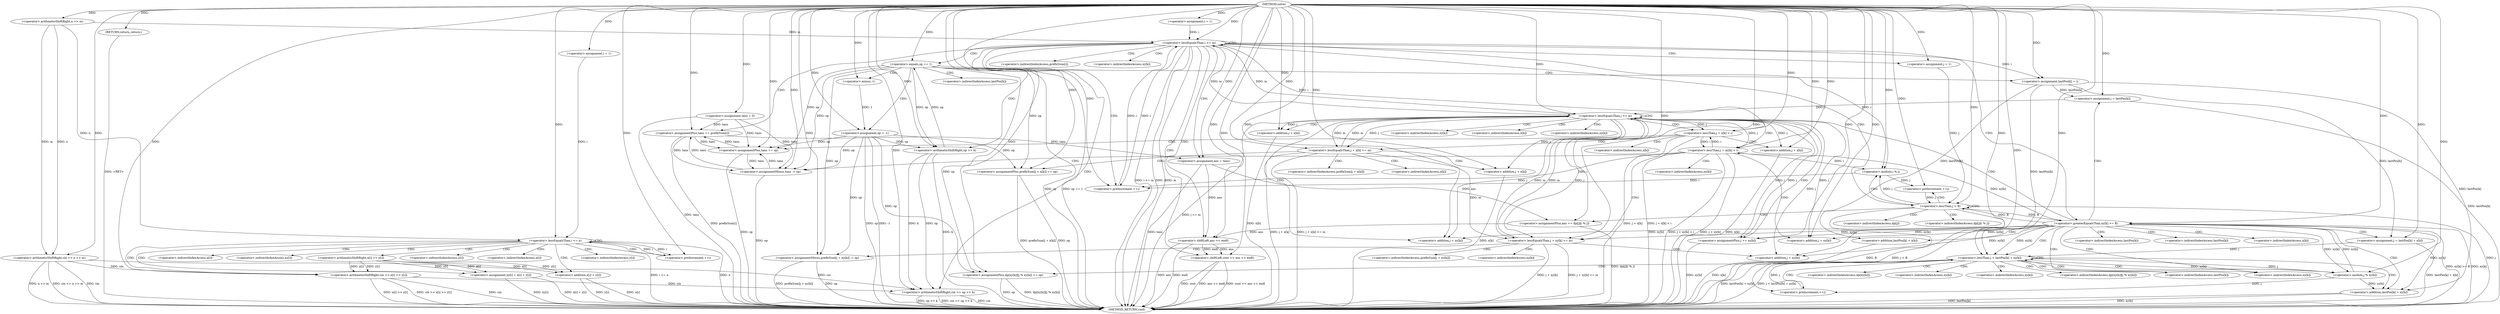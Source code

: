 digraph "solve" {  
"1000171" [label = "(METHOD,solve)" ]
"1000399" [label = "(METHOD_RETURN,void)" ]
"1000175" [label = "(<operator>.arithmeticShiftRight,cin >> n >> m)" ]
"1000212" [label = "(<operator>.assignment,tans = 0)" ]
"1000398" [label = "(RETURN,return;,return;)" ]
"1000182" [label = "(<operator>.assignment,i = 1)" ]
"1000185" [label = "(<operator>.lessEqualsThan,i <= n)" ]
"1000188" [label = "(<operator>.preIncrement,++i)" ]
"1000217" [label = "(<operator>.assignment,i = 1)" ]
"1000220" [label = "(<operator>.lessEqualsThan,i <= m)" ]
"1000223" [label = "(<operator>.preIncrement,++i)" ]
"1000177" [label = "(<operator>.arithmeticShiftRight,n >> m)" ]
"1000191" [label = "(<operator>.arithmeticShiftRight,cin >> x[i] >> y[i])" ]
"1000200" [label = "(<operator>.assignment,xy[i] = x[i] + y[i])" ]
"1000228" [label = "(<operator>.arithmeticShiftRight,cin >> op >> k)" ]
"1000365" [label = "(<operator>.assignmentPlus,tans += prefixSum[i])" ]
"1000371" [label = "(<operator>.assignment,ans = tans)" ]
"1000393" [label = "(<operator>.shiftLeft,cout << ans << endl)" ]
"1000234" [label = "(<operator>.equals,op == 1)" ]
"1000237" [label = "(<operator>.assignment,lastPos[k] = i)" ]
"1000248" [label = "(<operator>.greaterEqualsThan,xy[k] >= B)" ]
"1000376" [label = "(<operator>.assignment,j = 1)" ]
"1000379" [label = "(<operator>.lessThan,j < B)" ]
"1000382" [label = "(<operator>.preIncrement,++j)" ]
"1000384" [label = "(<operator>.assignmentPlus,ans += dp[j][i % j])" ]
"1000193" [label = "(<operator>.arithmeticShiftRight,x[i] >> y[i])" ]
"1000204" [label = "(<operator>.addition,x[i] + y[i])" ]
"1000230" [label = "(<operator>.arithmeticShiftRight,op >> k)" ]
"1000243" [label = "(<operator>.assignment,op = -1)" ]
"1000395" [label = "(<operator>.shiftLeft,ans << endl)" ]
"1000256" [label = "(<operator>.assignment,j = lastPos[k])" ]
"1000261" [label = "(<operator>.lessEqualsThan,j <= m)" ]
"1000264" [label = "(<operator>.assignmentPlus,j += xy[k])" ]
"1000245" [label = "(<operator>.minus,-1)" ]
"1000332" [label = "(<operator>.assignment,j = lastPos[k] + x[k])" ]
"1000341" [label = "(<operator>.lessThan,j < lastPos[k] + xy[k])" ]
"1000350" [label = "(<operator>.preIncrement,++j)" ]
"1000352" [label = "(<operator>.assignmentPlus,dp[xy[k]][j % xy[k]] += op)" ]
"1000390" [label = "(<operator>.modulo,i % j)" ]
"1000271" [label = "(<operator>.lessThan,j + x[k] < i)" ]
"1000278" [label = "(<operator>.assignmentPlus,tans += op)" ]
"1000300" [label = "(<operator>.lessThan,j + xy[k] < i)" ]
"1000307" [label = "(<operator>.assignmentMinus,tans -= op)" ]
"1000334" [label = "(<operator>.addition,lastPos[k] + x[k])" ]
"1000343" [label = "(<operator>.addition,lastPos[k] + xy[k])" ]
"1000272" [label = "(<operator>.addition,j + x[k])" ]
"1000283" [label = "(<operator>.lessEqualsThan,j + x[k] <= m)" ]
"1000290" [label = "(<operator>.assignmentPlus,prefixSum[j + x[k]] += op)" ]
"1000301" [label = "(<operator>.addition,j + xy[k])" ]
"1000312" [label = "(<operator>.lessEqualsThan,j + xy[k] <= m)" ]
"1000319" [label = "(<operator>.assignmentMinus,prefixSum[j + xy[k]] -= op)" ]
"1000359" [label = "(<operator>.modulo,j % xy[k])" ]
"1000284" [label = "(<operator>.addition,j + x[k])" ]
"1000313" [label = "(<operator>.addition,j + xy[k])" ]
"1000293" [label = "(<operator>.addition,j + x[k])" ]
"1000322" [label = "(<operator>.addition,j + xy[k])" ]
"1000201" [label = "(<operator>.indirectIndexAccess,xy[i])" ]
"1000367" [label = "(<operator>.indirectIndexAccess,prefixSum[i])" ]
"1000194" [label = "(<operator>.indirectIndexAccess,x[i])" ]
"1000197" [label = "(<operator>.indirectIndexAccess,y[i])" ]
"1000205" [label = "(<operator>.indirectIndexAccess,x[i])" ]
"1000208" [label = "(<operator>.indirectIndexAccess,y[i])" ]
"1000238" [label = "(<operator>.indirectIndexAccess,lastPos[k])" ]
"1000249" [label = "(<operator>.indirectIndexAccess,xy[k])" ]
"1000386" [label = "(<operator>.indirectIndexAccess,dp[j][i % j])" ]
"1000387" [label = "(<operator>.indirectIndexAccess,dp[j])" ]
"1000258" [label = "(<operator>.indirectIndexAccess,lastPos[k])" ]
"1000266" [label = "(<operator>.indirectIndexAccess,xy[k])" ]
"1000353" [label = "(<operator>.indirectIndexAccess,dp[xy[k]][j % xy[k]])" ]
"1000335" [label = "(<operator>.indirectIndexAccess,lastPos[k])" ]
"1000338" [label = "(<operator>.indirectIndexAccess,x[k])" ]
"1000344" [label = "(<operator>.indirectIndexAccess,lastPos[k])" ]
"1000347" [label = "(<operator>.indirectIndexAccess,xy[k])" ]
"1000354" [label = "(<operator>.indirectIndexAccess,dp[xy[k]])" ]
"1000274" [label = "(<operator>.indirectIndexAccess,x[k])" ]
"1000303" [label = "(<operator>.indirectIndexAccess,xy[k])" ]
"1000356" [label = "(<operator>.indirectIndexAccess,xy[k])" ]
"1000361" [label = "(<operator>.indirectIndexAccess,xy[k])" ]
"1000291" [label = "(<operator>.indirectIndexAccess,prefixSum[j + x[k]])" ]
"1000320" [label = "(<operator>.indirectIndexAccess,prefixSum[j + xy[k]])" ]
"1000286" [label = "(<operator>.indirectIndexAccess,x[k])" ]
"1000315" [label = "(<operator>.indirectIndexAccess,xy[k])" ]
"1000295" [label = "(<operator>.indirectIndexAccess,x[k])" ]
"1000324" [label = "(<operator>.indirectIndexAccess,xy[k])" ]
  "1000398" -> "1000399"  [ label = "DDG: <RET>"] 
  "1000175" -> "1000399"  [ label = "DDG: cin"] 
  "1000175" -> "1000399"  [ label = "DDG: n >> m"] 
  "1000175" -> "1000399"  [ label = "DDG: cin >> n >> m"] 
  "1000185" -> "1000399"  [ label = "DDG: n"] 
  "1000185" -> "1000399"  [ label = "DDG: i <= n"] 
  "1000212" -> "1000399"  [ label = "DDG: tans"] 
  "1000220" -> "1000399"  [ label = "DDG: i"] 
  "1000220" -> "1000399"  [ label = "DDG: m"] 
  "1000220" -> "1000399"  [ label = "DDG: i <= m"] 
  "1000228" -> "1000399"  [ label = "DDG: cin"] 
  "1000230" -> "1000399"  [ label = "DDG: k"] 
  "1000228" -> "1000399"  [ label = "DDG: op >> k"] 
  "1000228" -> "1000399"  [ label = "DDG: cin >> op >> k"] 
  "1000234" -> "1000399"  [ label = "DDG: op"] 
  "1000234" -> "1000399"  [ label = "DDG: op == 1"] 
  "1000243" -> "1000399"  [ label = "DDG: op"] 
  "1000243" -> "1000399"  [ label = "DDG: -1"] 
  "1000248" -> "1000399"  [ label = "DDG: xy[k]"] 
  "1000248" -> "1000399"  [ label = "DDG: xy[k] >= B"] 
  "1000334" -> "1000399"  [ label = "DDG: x[k]"] 
  "1000332" -> "1000399"  [ label = "DDG: lastPos[k] + x[k]"] 
  "1000343" -> "1000399"  [ label = "DDG: lastPos[k]"] 
  "1000343" -> "1000399"  [ label = "DDG: xy[k]"] 
  "1000341" -> "1000399"  [ label = "DDG: lastPos[k] + xy[k]"] 
  "1000341" -> "1000399"  [ label = "DDG: j < lastPos[k] + xy[k]"] 
  "1000352" -> "1000399"  [ label = "DDG: dp[xy[k]][j % xy[k]]"] 
  "1000352" -> "1000399"  [ label = "DDG: op"] 
  "1000256" -> "1000399"  [ label = "DDG: lastPos[k]"] 
  "1000261" -> "1000399"  [ label = "DDG: j <= m"] 
  "1000365" -> "1000399"  [ label = "DDG: prefixSum[i]"] 
  "1000371" -> "1000399"  [ label = "DDG: tans"] 
  "1000379" -> "1000399"  [ label = "DDG: j"] 
  "1000379" -> "1000399"  [ label = "DDG: B"] 
  "1000379" -> "1000399"  [ label = "DDG: j < B"] 
  "1000395" -> "1000399"  [ label = "DDG: ans"] 
  "1000393" -> "1000399"  [ label = "DDG: ans << endl"] 
  "1000393" -> "1000399"  [ label = "DDG: cout << ans << endl"] 
  "1000384" -> "1000399"  [ label = "DDG: dp[j][i % j]"] 
  "1000272" -> "1000399"  [ label = "DDG: x[k]"] 
  "1000271" -> "1000399"  [ label = "DDG: j + x[k]"] 
  "1000271" -> "1000399"  [ label = "DDG: j + x[k] < i"] 
  "1000284" -> "1000399"  [ label = "DDG: x[k]"] 
  "1000283" -> "1000399"  [ label = "DDG: j + x[k]"] 
  "1000283" -> "1000399"  [ label = "DDG: j + x[k] <= m"] 
  "1000293" -> "1000399"  [ label = "DDG: x[k]"] 
  "1000290" -> "1000399"  [ label = "DDG: prefixSum[j + x[k]]"] 
  "1000290" -> "1000399"  [ label = "DDG: op"] 
  "1000278" -> "1000399"  [ label = "DDG: op"] 
  "1000300" -> "1000399"  [ label = "DDG: j + xy[k]"] 
  "1000300" -> "1000399"  [ label = "DDG: j + xy[k] < i"] 
  "1000312" -> "1000399"  [ label = "DDG: j + xy[k]"] 
  "1000312" -> "1000399"  [ label = "DDG: j + xy[k] <= m"] 
  "1000319" -> "1000399"  [ label = "DDG: prefixSum[j + xy[k]]"] 
  "1000319" -> "1000399"  [ label = "DDG: op"] 
  "1000307" -> "1000399"  [ label = "DDG: op"] 
  "1000264" -> "1000399"  [ label = "DDG: xy[k]"] 
  "1000191" -> "1000399"  [ label = "DDG: cin"] 
  "1000191" -> "1000399"  [ label = "DDG: x[i] >> y[i]"] 
  "1000191" -> "1000399"  [ label = "DDG: cin >> x[i] >> y[i]"] 
  "1000200" -> "1000399"  [ label = "DDG: xy[i]"] 
  "1000204" -> "1000399"  [ label = "DDG: x[i]"] 
  "1000204" -> "1000399"  [ label = "DDG: y[i]"] 
  "1000200" -> "1000399"  [ label = "DDG: x[i] + y[i]"] 
  "1000395" -> "1000399"  [ label = "DDG: endl"] 
  "1000393" -> "1000399"  [ label = "DDG: cout"] 
  "1000171" -> "1000212"  [ label = "DDG: "] 
  "1000171" -> "1000398"  [ label = "DDG: "] 
  "1000171" -> "1000175"  [ label = "DDG: "] 
  "1000177" -> "1000175"  [ label = "DDG: m"] 
  "1000177" -> "1000175"  [ label = "DDG: n"] 
  "1000171" -> "1000182"  [ label = "DDG: "] 
  "1000171" -> "1000217"  [ label = "DDG: "] 
  "1000171" -> "1000177"  [ label = "DDG: "] 
  "1000182" -> "1000185"  [ label = "DDG: i"] 
  "1000188" -> "1000185"  [ label = "DDG: i"] 
  "1000171" -> "1000185"  [ label = "DDG: "] 
  "1000177" -> "1000185"  [ label = "DDG: n"] 
  "1000185" -> "1000188"  [ label = "DDG: i"] 
  "1000171" -> "1000188"  [ label = "DDG: "] 
  "1000193" -> "1000200"  [ label = "DDG: y[i]"] 
  "1000193" -> "1000200"  [ label = "DDG: x[i]"] 
  "1000217" -> "1000220"  [ label = "DDG: i"] 
  "1000223" -> "1000220"  [ label = "DDG: i"] 
  "1000171" -> "1000220"  [ label = "DDG: "] 
  "1000177" -> "1000220"  [ label = "DDG: m"] 
  "1000261" -> "1000220"  [ label = "DDG: m"] 
  "1000220" -> "1000223"  [ label = "DDG: i"] 
  "1000390" -> "1000223"  [ label = "DDG: i"] 
  "1000300" -> "1000223"  [ label = "DDG: i"] 
  "1000171" -> "1000223"  [ label = "DDG: "] 
  "1000365" -> "1000371"  [ label = "DDG: tans"] 
  "1000171" -> "1000371"  [ label = "DDG: "] 
  "1000175" -> "1000191"  [ label = "DDG: cin"] 
  "1000171" -> "1000191"  [ label = "DDG: "] 
  "1000193" -> "1000191"  [ label = "DDG: y[i]"] 
  "1000193" -> "1000191"  [ label = "DDG: x[i]"] 
  "1000175" -> "1000228"  [ label = "DDG: cin"] 
  "1000191" -> "1000228"  [ label = "DDG: cin"] 
  "1000171" -> "1000228"  [ label = "DDG: "] 
  "1000230" -> "1000228"  [ label = "DDG: op"] 
  "1000230" -> "1000228"  [ label = "DDG: k"] 
  "1000220" -> "1000237"  [ label = "DDG: i"] 
  "1000171" -> "1000237"  [ label = "DDG: "] 
  "1000212" -> "1000365"  [ label = "DDG: tans"] 
  "1000278" -> "1000365"  [ label = "DDG: tans"] 
  "1000307" -> "1000365"  [ label = "DDG: tans"] 
  "1000171" -> "1000365"  [ label = "DDG: "] 
  "1000171" -> "1000376"  [ label = "DDG: "] 
  "1000171" -> "1000393"  [ label = "DDG: "] 
  "1000395" -> "1000393"  [ label = "DDG: endl"] 
  "1000395" -> "1000393"  [ label = "DDG: ans"] 
  "1000193" -> "1000204"  [ label = "DDG: x[i]"] 
  "1000193" -> "1000204"  [ label = "DDG: y[i]"] 
  "1000234" -> "1000230"  [ label = "DDG: op"] 
  "1000243" -> "1000230"  [ label = "DDG: op"] 
  "1000171" -> "1000230"  [ label = "DDG: "] 
  "1000230" -> "1000234"  [ label = "DDG: op"] 
  "1000171" -> "1000234"  [ label = "DDG: "] 
  "1000245" -> "1000243"  [ label = "DDG: 1"] 
  "1000359" -> "1000248"  [ label = "DDG: xy[k]"] 
  "1000379" -> "1000248"  [ label = "DDG: B"] 
  "1000171" -> "1000248"  [ label = "DDG: "] 
  "1000376" -> "1000379"  [ label = "DDG: j"] 
  "1000382" -> "1000379"  [ label = "DDG: j"] 
  "1000171" -> "1000379"  [ label = "DDG: "] 
  "1000248" -> "1000379"  [ label = "DDG: B"] 
  "1000390" -> "1000382"  [ label = "DDG: j"] 
  "1000171" -> "1000382"  [ label = "DDG: "] 
  "1000371" -> "1000384"  [ label = "DDG: ans"] 
  "1000171" -> "1000384"  [ label = "DDG: "] 
  "1000371" -> "1000395"  [ label = "DDG: ans"] 
  "1000384" -> "1000395"  [ label = "DDG: ans"] 
  "1000171" -> "1000395"  [ label = "DDG: "] 
  "1000171" -> "1000243"  [ label = "DDG: "] 
  "1000237" -> "1000256"  [ label = "DDG: lastPos[k]"] 
  "1000248" -> "1000264"  [ label = "DDG: xy[k]"] 
  "1000171" -> "1000245"  [ label = "DDG: "] 
  "1000171" -> "1000256"  [ label = "DDG: "] 
  "1000256" -> "1000261"  [ label = "DDG: j"] 
  "1000264" -> "1000261"  [ label = "DDG: j"] 
  "1000171" -> "1000261"  [ label = "DDG: "] 
  "1000220" -> "1000261"  [ label = "DDG: m"] 
  "1000283" -> "1000261"  [ label = "DDG: m"] 
  "1000312" -> "1000261"  [ label = "DDG: m"] 
  "1000171" -> "1000264"  [ label = "DDG: "] 
  "1000261" -> "1000264"  [ label = "DDG: j"] 
  "1000237" -> "1000332"  [ label = "DDG: lastPos[k]"] 
  "1000234" -> "1000352"  [ label = "DDG: op"] 
  "1000243" -> "1000352"  [ label = "DDG: op"] 
  "1000171" -> "1000352"  [ label = "DDG: "] 
  "1000220" -> "1000390"  [ label = "DDG: i"] 
  "1000300" -> "1000390"  [ label = "DDG: i"] 
  "1000171" -> "1000390"  [ label = "DDG: "] 
  "1000379" -> "1000390"  [ label = "DDG: j"] 
  "1000234" -> "1000278"  [ label = "DDG: op"] 
  "1000243" -> "1000278"  [ label = "DDG: op"] 
  "1000171" -> "1000278"  [ label = "DDG: "] 
  "1000234" -> "1000307"  [ label = "DDG: op"] 
  "1000243" -> "1000307"  [ label = "DDG: op"] 
  "1000171" -> "1000307"  [ label = "DDG: "] 
  "1000171" -> "1000332"  [ label = "DDG: "] 
  "1000332" -> "1000341"  [ label = "DDG: j"] 
  "1000350" -> "1000341"  [ label = "DDG: j"] 
  "1000171" -> "1000341"  [ label = "DDG: "] 
  "1000237" -> "1000341"  [ label = "DDG: lastPos[k]"] 
  "1000248" -> "1000341"  [ label = "DDG: xy[k]"] 
  "1000359" -> "1000341"  [ label = "DDG: xy[k]"] 
  "1000359" -> "1000350"  [ label = "DDG: j"] 
  "1000171" -> "1000350"  [ label = "DDG: "] 
  "1000261" -> "1000271"  [ label = "DDG: j"] 
  "1000171" -> "1000271"  [ label = "DDG: "] 
  "1000220" -> "1000271"  [ label = "DDG: i"] 
  "1000300" -> "1000271"  [ label = "DDG: i"] 
  "1000212" -> "1000278"  [ label = "DDG: tans"] 
  "1000307" -> "1000278"  [ label = "DDG: tans"] 
  "1000365" -> "1000278"  [ label = "DDG: tans"] 
  "1000248" -> "1000300"  [ label = "DDG: xy[k]"] 
  "1000171" -> "1000300"  [ label = "DDG: "] 
  "1000261" -> "1000300"  [ label = "DDG: j"] 
  "1000271" -> "1000300"  [ label = "DDG: i"] 
  "1000212" -> "1000307"  [ label = "DDG: tans"] 
  "1000278" -> "1000307"  [ label = "DDG: tans"] 
  "1000365" -> "1000307"  [ label = "DDG: tans"] 
  "1000237" -> "1000334"  [ label = "DDG: lastPos[k]"] 
  "1000237" -> "1000343"  [ label = "DDG: lastPos[k]"] 
  "1000248" -> "1000343"  [ label = "DDG: xy[k]"] 
  "1000359" -> "1000343"  [ label = "DDG: xy[k]"] 
  "1000261" -> "1000272"  [ label = "DDG: j"] 
  "1000171" -> "1000272"  [ label = "DDG: "] 
  "1000234" -> "1000290"  [ label = "DDG: op"] 
  "1000243" -> "1000290"  [ label = "DDG: op"] 
  "1000171" -> "1000290"  [ label = "DDG: "] 
  "1000171" -> "1000301"  [ label = "DDG: "] 
  "1000261" -> "1000301"  [ label = "DDG: j"] 
  "1000248" -> "1000301"  [ label = "DDG: xy[k]"] 
  "1000234" -> "1000319"  [ label = "DDG: op"] 
  "1000243" -> "1000319"  [ label = "DDG: op"] 
  "1000171" -> "1000319"  [ label = "DDG: "] 
  "1000341" -> "1000359"  [ label = "DDG: j"] 
  "1000171" -> "1000359"  [ label = "DDG: "] 
  "1000248" -> "1000359"  [ label = "DDG: xy[k]"] 
  "1000171" -> "1000283"  [ label = "DDG: "] 
  "1000261" -> "1000283"  [ label = "DDG: j"] 
  "1000261" -> "1000283"  [ label = "DDG: m"] 
  "1000248" -> "1000312"  [ label = "DDG: xy[k]"] 
  "1000171" -> "1000312"  [ label = "DDG: "] 
  "1000261" -> "1000312"  [ label = "DDG: j"] 
  "1000261" -> "1000312"  [ label = "DDG: m"] 
  "1000283" -> "1000312"  [ label = "DDG: m"] 
  "1000171" -> "1000284"  [ label = "DDG: "] 
  "1000261" -> "1000284"  [ label = "DDG: j"] 
  "1000171" -> "1000313"  [ label = "DDG: "] 
  "1000261" -> "1000313"  [ label = "DDG: j"] 
  "1000248" -> "1000313"  [ label = "DDG: xy[k]"] 
  "1000171" -> "1000293"  [ label = "DDG: "] 
  "1000261" -> "1000293"  [ label = "DDG: j"] 
  "1000171" -> "1000322"  [ label = "DDG: "] 
  "1000261" -> "1000322"  [ label = "DDG: j"] 
  "1000248" -> "1000322"  [ label = "DDG: xy[k]"] 
  "1000185" -> "1000200"  [ label = "CDG: "] 
  "1000185" -> "1000191"  [ label = "CDG: "] 
  "1000185" -> "1000208"  [ label = "CDG: "] 
  "1000185" -> "1000197"  [ label = "CDG: "] 
  "1000185" -> "1000204"  [ label = "CDG: "] 
  "1000185" -> "1000188"  [ label = "CDG: "] 
  "1000185" -> "1000201"  [ label = "CDG: "] 
  "1000185" -> "1000194"  [ label = "CDG: "] 
  "1000185" -> "1000185"  [ label = "CDG: "] 
  "1000185" -> "1000205"  [ label = "CDG: "] 
  "1000185" -> "1000193"  [ label = "CDG: "] 
  "1000220" -> "1000379"  [ label = "CDG: "] 
  "1000220" -> "1000371"  [ label = "CDG: "] 
  "1000220" -> "1000376"  [ label = "CDG: "] 
  "1000220" -> "1000220"  [ label = "CDG: "] 
  "1000220" -> "1000248"  [ label = "CDG: "] 
  "1000220" -> "1000367"  [ label = "CDG: "] 
  "1000220" -> "1000230"  [ label = "CDG: "] 
  "1000220" -> "1000234"  [ label = "CDG: "] 
  "1000220" -> "1000393"  [ label = "CDG: "] 
  "1000220" -> "1000365"  [ label = "CDG: "] 
  "1000220" -> "1000249"  [ label = "CDG: "] 
  "1000220" -> "1000395"  [ label = "CDG: "] 
  "1000220" -> "1000223"  [ label = "CDG: "] 
  "1000220" -> "1000228"  [ label = "CDG: "] 
  "1000234" -> "1000238"  [ label = "CDG: "] 
  "1000234" -> "1000243"  [ label = "CDG: "] 
  "1000234" -> "1000245"  [ label = "CDG: "] 
  "1000234" -> "1000237"  [ label = "CDG: "] 
  "1000248" -> "1000258"  [ label = "CDG: "] 
  "1000248" -> "1000332"  [ label = "CDG: "] 
  "1000248" -> "1000338"  [ label = "CDG: "] 
  "1000248" -> "1000261"  [ label = "CDG: "] 
  "1000248" -> "1000334"  [ label = "CDG: "] 
  "1000248" -> "1000341"  [ label = "CDG: "] 
  "1000248" -> "1000344"  [ label = "CDG: "] 
  "1000248" -> "1000335"  [ label = "CDG: "] 
  "1000248" -> "1000347"  [ label = "CDG: "] 
  "1000248" -> "1000343"  [ label = "CDG: "] 
  "1000248" -> "1000256"  [ label = "CDG: "] 
  "1000379" -> "1000379"  [ label = "CDG: "] 
  "1000379" -> "1000387"  [ label = "CDG: "] 
  "1000379" -> "1000382"  [ label = "CDG: "] 
  "1000379" -> "1000386"  [ label = "CDG: "] 
  "1000379" -> "1000384"  [ label = "CDG: "] 
  "1000379" -> "1000390"  [ label = "CDG: "] 
  "1000261" -> "1000274"  [ label = "CDG: "] 
  "1000261" -> "1000261"  [ label = "CDG: "] 
  "1000261" -> "1000300"  [ label = "CDG: "] 
  "1000261" -> "1000303"  [ label = "CDG: "] 
  "1000261" -> "1000266"  [ label = "CDG: "] 
  "1000261" -> "1000272"  [ label = "CDG: "] 
  "1000261" -> "1000271"  [ label = "CDG: "] 
  "1000261" -> "1000264"  [ label = "CDG: "] 
  "1000261" -> "1000301"  [ label = "CDG: "] 
  "1000341" -> "1000354"  [ label = "CDG: "] 
  "1000341" -> "1000353"  [ label = "CDG: "] 
  "1000341" -> "1000352"  [ label = "CDG: "] 
  "1000341" -> "1000341"  [ label = "CDG: "] 
  "1000341" -> "1000350"  [ label = "CDG: "] 
  "1000341" -> "1000344"  [ label = "CDG: "] 
  "1000341" -> "1000359"  [ label = "CDG: "] 
  "1000341" -> "1000356"  [ label = "CDG: "] 
  "1000341" -> "1000361"  [ label = "CDG: "] 
  "1000341" -> "1000347"  [ label = "CDG: "] 
  "1000341" -> "1000343"  [ label = "CDG: "] 
  "1000271" -> "1000284"  [ label = "CDG: "] 
  "1000271" -> "1000286"  [ label = "CDG: "] 
  "1000271" -> "1000283"  [ label = "CDG: "] 
  "1000271" -> "1000278"  [ label = "CDG: "] 
  "1000300" -> "1000315"  [ label = "CDG: "] 
  "1000300" -> "1000312"  [ label = "CDG: "] 
  "1000300" -> "1000313"  [ label = "CDG: "] 
  "1000300" -> "1000307"  [ label = "CDG: "] 
  "1000283" -> "1000293"  [ label = "CDG: "] 
  "1000283" -> "1000291"  [ label = "CDG: "] 
  "1000283" -> "1000295"  [ label = "CDG: "] 
  "1000283" -> "1000290"  [ label = "CDG: "] 
  "1000312" -> "1000320"  [ label = "CDG: "] 
  "1000312" -> "1000324"  [ label = "CDG: "] 
  "1000312" -> "1000319"  [ label = "CDG: "] 
  "1000312" -> "1000322"  [ label = "CDG: "] 
}
